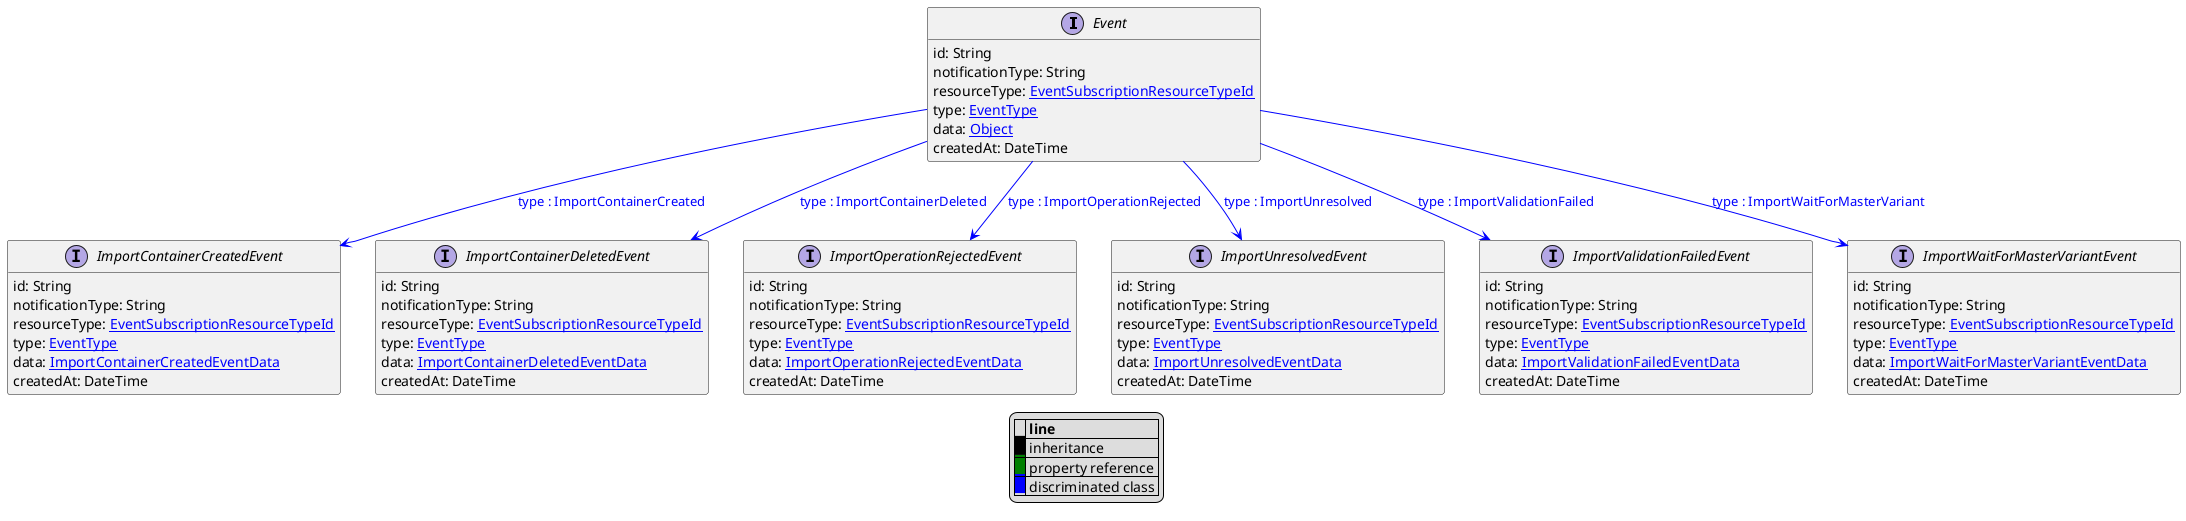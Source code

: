 @startuml

hide empty fields
hide empty methods
legend
|= |= line |
|<back:black>   </back>| inheritance |
|<back:green>   </back>| property reference |
|<back:blue>   </back>| discriminated class |
endlegend
interface Event [[Event.svg]]  {
    id: String
    notificationType: String
    resourceType: [[EventSubscriptionResourceTypeId.svg EventSubscriptionResourceTypeId]]
    type: [[EventType.svg EventType]]
    data: [[Object.svg Object]]
    createdAt: DateTime
}


interface ImportContainerCreatedEvent [[ImportContainerCreatedEvent.svg]]  {
    id: String
    notificationType: String
    resourceType: [[EventSubscriptionResourceTypeId.svg EventSubscriptionResourceTypeId]]
    type: [[EventType.svg EventType]]
    data: [[ImportContainerCreatedEventData.svg ImportContainerCreatedEventData]]
    createdAt: DateTime
}
interface ImportContainerDeletedEvent [[ImportContainerDeletedEvent.svg]]  {
    id: String
    notificationType: String
    resourceType: [[EventSubscriptionResourceTypeId.svg EventSubscriptionResourceTypeId]]
    type: [[EventType.svg EventType]]
    data: [[ImportContainerDeletedEventData.svg ImportContainerDeletedEventData]]
    createdAt: DateTime
}
interface ImportOperationRejectedEvent [[ImportOperationRejectedEvent.svg]]  {
    id: String
    notificationType: String
    resourceType: [[EventSubscriptionResourceTypeId.svg EventSubscriptionResourceTypeId]]
    type: [[EventType.svg EventType]]
    data: [[ImportOperationRejectedEventData.svg ImportOperationRejectedEventData]]
    createdAt: DateTime
}
interface ImportUnresolvedEvent [[ImportUnresolvedEvent.svg]]  {
    id: String
    notificationType: String
    resourceType: [[EventSubscriptionResourceTypeId.svg EventSubscriptionResourceTypeId]]
    type: [[EventType.svg EventType]]
    data: [[ImportUnresolvedEventData.svg ImportUnresolvedEventData]]
    createdAt: DateTime
}
interface ImportValidationFailedEvent [[ImportValidationFailedEvent.svg]]  {
    id: String
    notificationType: String
    resourceType: [[EventSubscriptionResourceTypeId.svg EventSubscriptionResourceTypeId]]
    type: [[EventType.svg EventType]]
    data: [[ImportValidationFailedEventData.svg ImportValidationFailedEventData]]
    createdAt: DateTime
}
interface ImportWaitForMasterVariantEvent [[ImportWaitForMasterVariantEvent.svg]]  {
    id: String
    notificationType: String
    resourceType: [[EventSubscriptionResourceTypeId.svg EventSubscriptionResourceTypeId]]
    type: [[EventType.svg EventType]]
    data: [[ImportWaitForMasterVariantEventData.svg ImportWaitForMasterVariantEventData]]
    createdAt: DateTime
}

Event --> ImportContainerCreatedEvent #blue;text:blue : "type : ImportContainerCreated"
Event --> ImportContainerDeletedEvent #blue;text:blue : "type : ImportContainerDeleted"
Event --> ImportOperationRejectedEvent #blue;text:blue : "type : ImportOperationRejected"
Event --> ImportUnresolvedEvent #blue;text:blue : "type : ImportUnresolved"
Event --> ImportValidationFailedEvent #blue;text:blue : "type : ImportValidationFailed"
Event --> ImportWaitForMasterVariantEvent #blue;text:blue : "type : ImportWaitForMasterVariant"

@enduml
